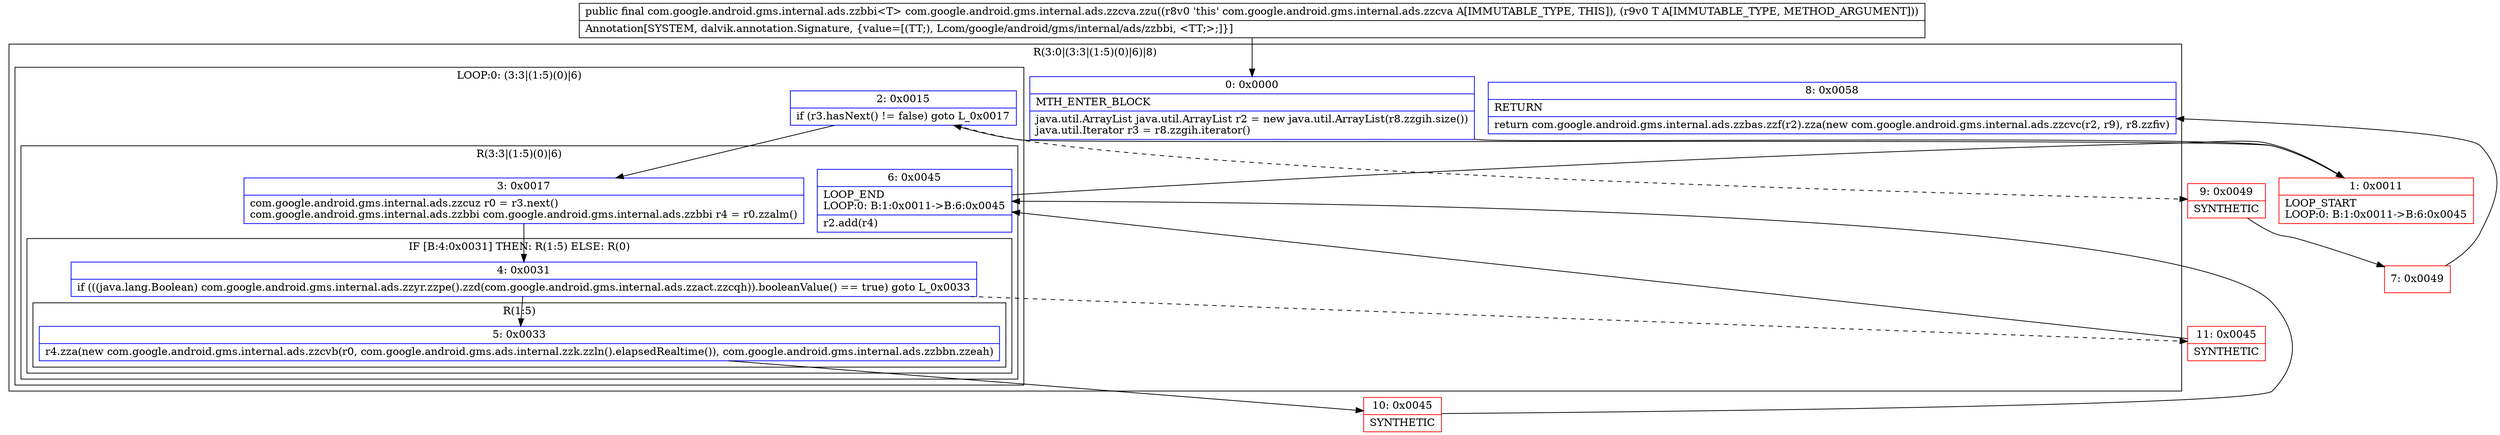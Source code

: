 digraph "CFG forcom.google.android.gms.internal.ads.zzcva.zzu(Ljava\/lang\/Object;)Lcom\/google\/android\/gms\/internal\/ads\/zzbbi;" {
subgraph cluster_Region_318740951 {
label = "R(3:0|(3:3|(1:5)(0)|6)|8)";
node [shape=record,color=blue];
Node_0 [shape=record,label="{0\:\ 0x0000|MTH_ENTER_BLOCK\l|java.util.ArrayList java.util.ArrayList r2 = new java.util.ArrayList(r8.zzgih.size())\ljava.util.Iterator r3 = r8.zzgih.iterator()\l}"];
subgraph cluster_LoopRegion_697193360 {
label = "LOOP:0: (3:3|(1:5)(0)|6)";
node [shape=record,color=blue];
Node_2 [shape=record,label="{2\:\ 0x0015|if (r3.hasNext() != false) goto L_0x0017\l}"];
subgraph cluster_Region_1262775047 {
label = "R(3:3|(1:5)(0)|6)";
node [shape=record,color=blue];
Node_3 [shape=record,label="{3\:\ 0x0017|com.google.android.gms.internal.ads.zzcuz r0 = r3.next()\lcom.google.android.gms.internal.ads.zzbbi com.google.android.gms.internal.ads.zzbbi r4 = r0.zzalm()\l}"];
subgraph cluster_IfRegion_569976529 {
label = "IF [B:4:0x0031] THEN: R(1:5) ELSE: R(0)";
node [shape=record,color=blue];
Node_4 [shape=record,label="{4\:\ 0x0031|if (((java.lang.Boolean) com.google.android.gms.internal.ads.zzyr.zzpe().zzd(com.google.android.gms.internal.ads.zzact.zzcqh)).booleanValue() == true) goto L_0x0033\l}"];
subgraph cluster_Region_1988908589 {
label = "R(1:5)";
node [shape=record,color=blue];
Node_5 [shape=record,label="{5\:\ 0x0033|r4.zza(new com.google.android.gms.internal.ads.zzcvb(r0, com.google.android.gms.ads.internal.zzk.zzln().elapsedRealtime()), com.google.android.gms.internal.ads.zzbbn.zzeah)\l}"];
}
subgraph cluster_Region_1976079931 {
label = "R(0)";
node [shape=record,color=blue];
}
}
Node_6 [shape=record,label="{6\:\ 0x0045|LOOP_END\lLOOP:0: B:1:0x0011\-\>B:6:0x0045\l|r2.add(r4)\l}"];
}
}
Node_8 [shape=record,label="{8\:\ 0x0058|RETURN\l|return com.google.android.gms.internal.ads.zzbas.zzf(r2).zza(new com.google.android.gms.internal.ads.zzcvc(r2, r9), r8.zzfiv)\l}"];
}
Node_1 [shape=record,color=red,label="{1\:\ 0x0011|LOOP_START\lLOOP:0: B:1:0x0011\-\>B:6:0x0045\l}"];
Node_7 [shape=record,color=red,label="{7\:\ 0x0049}"];
Node_9 [shape=record,color=red,label="{9\:\ 0x0049|SYNTHETIC\l}"];
Node_10 [shape=record,color=red,label="{10\:\ 0x0045|SYNTHETIC\l}"];
Node_11 [shape=record,color=red,label="{11\:\ 0x0045|SYNTHETIC\l}"];
MethodNode[shape=record,label="{public final com.google.android.gms.internal.ads.zzbbi\<T\> com.google.android.gms.internal.ads.zzcva.zzu((r8v0 'this' com.google.android.gms.internal.ads.zzcva A[IMMUTABLE_TYPE, THIS]), (r9v0 T A[IMMUTABLE_TYPE, METHOD_ARGUMENT]))  | Annotation[SYSTEM, dalvik.annotation.Signature, \{value=[(TT;), Lcom\/google\/android\/gms\/internal\/ads\/zzbbi, \<TT;\>;]\}]\l}"];
MethodNode -> Node_0;
Node_0 -> Node_1;
Node_2 -> Node_3;
Node_2 -> Node_9[style=dashed];
Node_3 -> Node_4;
Node_4 -> Node_5;
Node_4 -> Node_11[style=dashed];
Node_5 -> Node_10;
Node_6 -> Node_1;
Node_1 -> Node_2;
Node_7 -> Node_8;
Node_9 -> Node_7;
Node_10 -> Node_6;
Node_11 -> Node_6;
}

